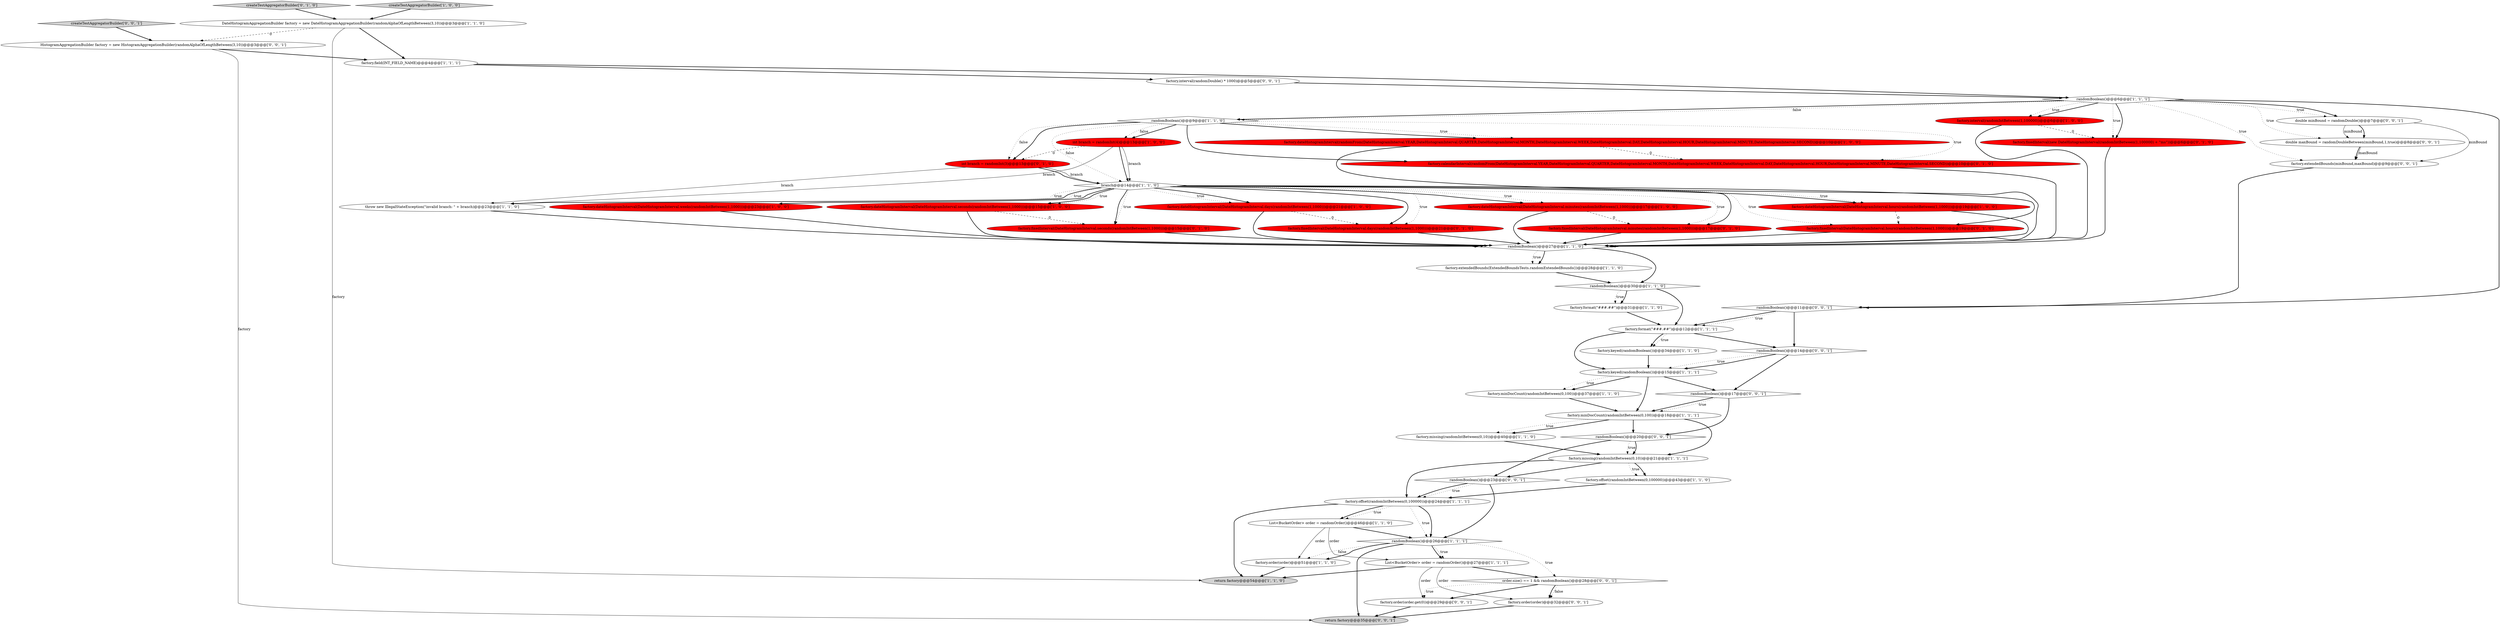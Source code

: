 digraph {
12 [style = filled, label = "randomBoolean()@@@30@@@['1', '1', '0']", fillcolor = white, shape = diamond image = "AAA0AAABBB1BBB"];
50 [style = filled, label = "return factory@@@35@@@['0', '0', '1']", fillcolor = lightgray, shape = ellipse image = "AAA0AAABBB3BBB"];
48 [style = filled, label = "double maxBound = randomDoubleBetween(minBound,1,true)@@@8@@@['0', '0', '1']", fillcolor = white, shape = ellipse image = "AAA0AAABBB3BBB"];
33 [style = filled, label = "createTestAggregatorBuilder['0', '1', '0']", fillcolor = lightgray, shape = diamond image = "AAA0AAABBB2BBB"];
39 [style = filled, label = "int branch = randomInt(3)@@@13@@@['0', '1', '0']", fillcolor = red, shape = ellipse image = "AAA1AAABBB2BBB"];
36 [style = filled, label = "factory.calendarInterval(randomFrom(DateHistogramInterval.YEAR,DateHistogramInterval.QUARTER,DateHistogramInterval.MONTH,DateHistogramInterval.WEEK,DateHistogramInterval.DAY,DateHistogramInterval.HOUR,DateHistogramInterval.MINUTE,DateHistogramInterval.SECOND))@@@10@@@['0', '1', '0']", fillcolor = red, shape = ellipse image = "AAA1AAABBB2BBB"];
18 [style = filled, label = "factory.minDocCount(randomIntBetween(0,100))@@@37@@@['1', '1', '0']", fillcolor = white, shape = ellipse image = "AAA0AAABBB1BBB"];
52 [style = filled, label = "factory.order(order)@@@32@@@['0', '0', '1']", fillcolor = white, shape = ellipse image = "AAA0AAABBB3BBB"];
34 [style = filled, label = "factory.fixedInterval(DateHistogramInterval.hours(randomIntBetween(1,1000)))@@@19@@@['0', '1', '0']", fillcolor = red, shape = ellipse image = "AAA1AAABBB2BBB"];
5 [style = filled, label = "factory.minDocCount(randomIntBetween(0,100))@@@18@@@['1', '1', '1']", fillcolor = white, shape = ellipse image = "AAA0AAABBB1BBB"];
16 [style = filled, label = "randomBoolean()@@@6@@@['1', '1', '1']", fillcolor = white, shape = diamond image = "AAA0AAABBB1BBB"];
49 [style = filled, label = "factory.interval(randomDouble() * 1000)@@@5@@@['0', '0', '1']", fillcolor = white, shape = ellipse image = "AAA0AAABBB3BBB"];
0 [style = filled, label = "randomBoolean()@@@9@@@['1', '1', '0']", fillcolor = white, shape = diamond image = "AAA0AAABBB1BBB"];
6 [style = filled, label = "return factory@@@54@@@['1', '1', '0']", fillcolor = lightgray, shape = ellipse image = "AAA0AAABBB1BBB"];
7 [style = filled, label = "factory.interval(randomIntBetween(1,100000))@@@6@@@['1', '0', '0']", fillcolor = red, shape = ellipse image = "AAA1AAABBB1BBB"];
8 [style = filled, label = "factory.field(INT_FIELD_NAME)@@@4@@@['1', '1', '1']", fillcolor = white, shape = ellipse image = "AAA0AAABBB1BBB"];
20 [style = filled, label = "randomBoolean()@@@27@@@['1', '1', '0']", fillcolor = white, shape = diamond image = "AAA0AAABBB1BBB"];
31 [style = filled, label = "factory.missing(randomIntBetween(0,10))@@@40@@@['1', '1', '0']", fillcolor = white, shape = ellipse image = "AAA0AAABBB1BBB"];
10 [style = filled, label = "throw new IllegalStateException(\"invalid branch: \" + branch)@@@23@@@['1', '1', '0']", fillcolor = white, shape = ellipse image = "AAA0AAABBB1BBB"];
41 [style = filled, label = "HistogramAggregationBuilder factory = new HistogramAggregationBuilder(randomAlphaOfLengthBetween(3,10))@@@3@@@['0', '0', '1']", fillcolor = white, shape = ellipse image = "AAA0AAABBB3BBB"];
3 [style = filled, label = "List<BucketOrder> order = randomOrder()@@@46@@@['1', '1', '0']", fillcolor = white, shape = ellipse image = "AAA0AAABBB1BBB"];
43 [style = filled, label = "factory.order(order.get(0))@@@29@@@['0', '0', '1']", fillcolor = white, shape = ellipse image = "AAA0AAABBB3BBB"];
19 [style = filled, label = "factory.format(\"###.##\")@@@31@@@['1', '1', '0']", fillcolor = white, shape = ellipse image = "AAA0AAABBB1BBB"];
2 [style = filled, label = "branch@@@14@@@['1', '1', '0']", fillcolor = white, shape = diamond image = "AAA0AAABBB1BBB"];
51 [style = filled, label = "order.size() == 1 && randomBoolean()@@@28@@@['0', '0', '1']", fillcolor = white, shape = diamond image = "AAA0AAABBB3BBB"];
22 [style = filled, label = "factory.dateHistogramInterval(DateHistogramInterval.weeks(randomIntBetween(1,1000)))@@@23@@@['1', '0', '0']", fillcolor = red, shape = ellipse image = "AAA1AAABBB1BBB"];
42 [style = filled, label = "randomBoolean()@@@14@@@['0', '0', '1']", fillcolor = white, shape = diamond image = "AAA0AAABBB3BBB"];
13 [style = filled, label = "factory.dateHistogramInterval(DateHistogramInterval.days(randomIntBetween(1,1000)))@@@21@@@['1', '0', '0']", fillcolor = red, shape = ellipse image = "AAA1AAABBB1BBB"];
32 [style = filled, label = "factory.offset(randomIntBetween(0,100000))@@@43@@@['1', '1', '0']", fillcolor = white, shape = ellipse image = "AAA0AAABBB1BBB"];
53 [style = filled, label = "createTestAggregatorBuilder['0', '0', '1']", fillcolor = lightgray, shape = diamond image = "AAA0AAABBB3BBB"];
15 [style = filled, label = "int branch = randomInt(4)@@@13@@@['1', '0', '0']", fillcolor = red, shape = ellipse image = "AAA1AAABBB1BBB"];
26 [style = filled, label = "factory.offset(randomIntBetween(0,100000))@@@24@@@['1', '1', '1']", fillcolor = white, shape = ellipse image = "AAA0AAABBB1BBB"];
25 [style = filled, label = "factory.keyed(randomBoolean())@@@34@@@['1', '1', '0']", fillcolor = white, shape = ellipse image = "AAA0AAABBB1BBB"];
45 [style = filled, label = "randomBoolean()@@@23@@@['0', '0', '1']", fillcolor = white, shape = diamond image = "AAA0AAABBB3BBB"];
17 [style = filled, label = "factory.dateHistogramInterval(DateHistogramInterval.hours(randomIntBetween(1,1000)))@@@19@@@['1', '0', '0']", fillcolor = red, shape = ellipse image = "AAA1AAABBB1BBB"];
29 [style = filled, label = "factory.format(\"###.##\")@@@12@@@['1', '1', '1']", fillcolor = white, shape = ellipse image = "AAA0AAABBB1BBB"];
1 [style = filled, label = "factory.dateHistogramInterval(DateHistogramInterval.seconds(randomIntBetween(1,1000)))@@@15@@@['1', '0', '0']", fillcolor = red, shape = ellipse image = "AAA1AAABBB1BBB"];
4 [style = filled, label = "factory.order(order)@@@51@@@['1', '1', '0']", fillcolor = white, shape = ellipse image = "AAA0AAABBB1BBB"];
11 [style = filled, label = "List<BucketOrder> order = randomOrder()@@@27@@@['1', '1', '1']", fillcolor = white, shape = ellipse image = "AAA0AAABBB1BBB"];
35 [style = filled, label = "factory.fixedInterval(new DateHistogramInterval(randomIntBetween(1,100000) + \"ms\"))@@@6@@@['0', '1', '0']", fillcolor = red, shape = ellipse image = "AAA1AAABBB2BBB"];
54 [style = filled, label = "randomBoolean()@@@20@@@['0', '0', '1']", fillcolor = white, shape = diamond image = "AAA0AAABBB3BBB"];
24 [style = filled, label = "factory.keyed(randomBoolean())@@@15@@@['1', '1', '1']", fillcolor = white, shape = ellipse image = "AAA0AAABBB1BBB"];
55 [style = filled, label = "randomBoolean()@@@11@@@['0', '0', '1']", fillcolor = white, shape = diamond image = "AAA0AAABBB3BBB"];
14 [style = filled, label = "factory.extendedBounds(ExtendedBoundsTests.randomExtendedBounds())@@@28@@@['1', '1', '0']", fillcolor = white, shape = ellipse image = "AAA0AAABBB1BBB"];
47 [style = filled, label = "double minBound = randomDouble()@@@7@@@['0', '0', '1']", fillcolor = white, shape = ellipse image = "AAA0AAABBB3BBB"];
37 [style = filled, label = "factory.fixedInterval(DateHistogramInterval.seconds(randomIntBetween(1,1000)))@@@15@@@['0', '1', '0']", fillcolor = red, shape = ellipse image = "AAA1AAABBB2BBB"];
27 [style = filled, label = "DateHistogramAggregationBuilder factory = new DateHistogramAggregationBuilder(randomAlphaOfLengthBetween(3,10))@@@3@@@['1', '1', '0']", fillcolor = white, shape = ellipse image = "AAA0AAABBB1BBB"];
21 [style = filled, label = "randomBoolean()@@@26@@@['1', '1', '1']", fillcolor = white, shape = diamond image = "AAA0AAABBB1BBB"];
44 [style = filled, label = "factory.extendedBounds(minBound,maxBound)@@@9@@@['0', '0', '1']", fillcolor = white, shape = ellipse image = "AAA0AAABBB3BBB"];
28 [style = filled, label = "factory.dateHistogramInterval(randomFrom(DateHistogramInterval.YEAR,DateHistogramInterval.QUARTER,DateHistogramInterval.MONTH,DateHistogramInterval.WEEK,DateHistogramInterval.DAY,DateHistogramInterval.HOUR,DateHistogramInterval.MINUTE,DateHistogramInterval.SECOND))@@@10@@@['1', '0', '0']", fillcolor = red, shape = ellipse image = "AAA1AAABBB1BBB"];
9 [style = filled, label = "factory.missing(randomIntBetween(0,10))@@@21@@@['1', '1', '1']", fillcolor = white, shape = ellipse image = "AAA0AAABBB1BBB"];
46 [style = filled, label = "randomBoolean()@@@17@@@['0', '0', '1']", fillcolor = white, shape = diamond image = "AAA0AAABBB3BBB"];
23 [style = filled, label = "factory.dateHistogramInterval(DateHistogramInterval.minutes(randomIntBetween(1,1000)))@@@17@@@['1', '0', '0']", fillcolor = red, shape = ellipse image = "AAA1AAABBB1BBB"];
30 [style = filled, label = "createTestAggregatorBuilder['1', '0', '0']", fillcolor = lightgray, shape = diamond image = "AAA0AAABBB1BBB"];
40 [style = filled, label = "factory.fixedInterval(DateHistogramInterval.days(randomIntBetween(1,1000)))@@@21@@@['0', '1', '0']", fillcolor = red, shape = ellipse image = "AAA1AAABBB2BBB"];
38 [style = filled, label = "factory.fixedInterval(DateHistogramInterval.minutes(randomIntBetween(1,1000)))@@@17@@@['0', '1', '0']", fillcolor = red, shape = ellipse image = "AAA1AAABBB2BBB"];
23->38 [style = dashed, label="0"];
8->16 [style = bold, label=""];
16->0 [style = bold, label=""];
49->16 [style = bold, label=""];
34->20 [style = bold, label=""];
16->55 [style = bold, label=""];
5->9 [style = bold, label=""];
2->22 [style = dotted, label="true"];
15->10 [style = solid, label="branch"];
28->20 [style = bold, label=""];
21->11 [style = dotted, label="true"];
31->9 [style = bold, label=""];
46->5 [style = bold, label=""];
41->8 [style = bold, label=""];
16->7 [style = bold, label=""];
1->20 [style = bold, label=""];
0->2 [style = dotted, label="false"];
2->23 [style = dotted, label="true"];
2->37 [style = dotted, label="true"];
40->20 [style = bold, label=""];
51->52 [style = dotted, label="false"];
36->20 [style = bold, label=""];
0->15 [style = bold, label=""];
9->26 [style = bold, label=""];
2->23 [style = bold, label=""];
16->7 [style = dotted, label="true"];
0->15 [style = dotted, label="false"];
46->54 [style = bold, label=""];
28->36 [style = dashed, label="0"];
16->0 [style = dotted, label="false"];
7->35 [style = dashed, label="0"];
53->41 [style = bold, label=""];
51->43 [style = dotted, label="true"];
16->47 [style = dotted, label="true"];
21->50 [style = bold, label=""];
24->46 [style = bold, label=""];
9->32 [style = dotted, label="true"];
2->10 [style = dotted, label="true"];
17->20 [style = bold, label=""];
27->6 [style = solid, label="factory"];
0->39 [style = dotted, label="false"];
54->9 [style = dotted, label="true"];
11->51 [style = bold, label=""];
42->46 [style = bold, label=""];
55->29 [style = bold, label=""];
47->48 [style = bold, label=""];
46->5 [style = dotted, label="true"];
3->11 [style = solid, label="order"];
35->20 [style = bold, label=""];
9->32 [style = bold, label=""];
30->27 [style = bold, label=""];
2->34 [style = bold, label=""];
16->44 [style = dotted, label="true"];
20->14 [style = bold, label=""];
2->13 [style = dotted, label="true"];
48->44 [style = bold, label=""];
13->40 [style = dashed, label="0"];
26->6 [style = bold, label=""];
24->18 [style = bold, label=""];
33->27 [style = bold, label=""];
32->26 [style = bold, label=""];
26->3 [style = dotted, label="true"];
24->5 [style = bold, label=""];
0->36 [style = bold, label=""];
42->24 [style = dotted, label="true"];
25->24 [style = bold, label=""];
12->29 [style = bold, label=""];
44->55 [style = bold, label=""];
22->20 [style = bold, label=""];
21->11 [style = bold, label=""];
12->19 [style = dotted, label="true"];
11->43 [style = solid, label="order"];
47->48 [style = solid, label="minBound"];
45->21 [style = bold, label=""];
27->8 [style = bold, label=""];
24->18 [style = dotted, label="true"];
0->39 [style = bold, label=""];
21->4 [style = bold, label=""];
2->17 [style = bold, label=""];
1->37 [style = dashed, label="0"];
38->20 [style = bold, label=""];
23->20 [style = bold, label=""];
21->4 [style = dotted, label="false"];
27->41 [style = dashed, label="0"];
16->35 [style = dotted, label="true"];
2->1 [style = bold, label=""];
19->29 [style = bold, label=""];
26->3 [style = bold, label=""];
16->48 [style = dotted, label="true"];
5->31 [style = dotted, label="true"];
20->14 [style = dotted, label="true"];
21->51 [style = dotted, label="true"];
7->20 [style = bold, label=""];
51->52 [style = bold, label=""];
42->24 [style = bold, label=""];
2->10 [style = bold, label=""];
55->42 [style = bold, label=""];
26->21 [style = bold, label=""];
55->29 [style = dotted, label="true"];
29->42 [style = bold, label=""];
39->2 [style = bold, label=""];
39->2 [style = solid, label="branch"];
45->26 [style = dotted, label="true"];
3->21 [style = bold, label=""];
51->43 [style = bold, label=""];
52->50 [style = bold, label=""];
15->39 [style = dashed, label="0"];
39->10 [style = solid, label="branch"];
11->52 [style = solid, label="order"];
29->25 [style = dotted, label="true"];
5->54 [style = bold, label=""];
54->45 [style = bold, label=""];
0->28 [style = dotted, label="true"];
15->2 [style = bold, label=""];
10->20 [style = bold, label=""];
43->50 [style = bold, label=""];
17->34 [style = dashed, label="0"];
2->34 [style = dotted, label="true"];
4->6 [style = bold, label=""];
16->47 [style = bold, label=""];
11->6 [style = bold, label=""];
2->17 [style = dotted, label="true"];
3->4 [style = solid, label="order"];
37->20 [style = bold, label=""];
29->25 [style = bold, label=""];
2->40 [style = dotted, label="true"];
2->40 [style = bold, label=""];
0->36 [style = dotted, label="true"];
2->13 [style = bold, label=""];
2->38 [style = bold, label=""];
47->44 [style = solid, label="minBound"];
5->31 [style = bold, label=""];
2->1 [style = dotted, label="true"];
26->21 [style = dotted, label="true"];
9->45 [style = bold, label=""];
18->5 [style = bold, label=""];
14->12 [style = bold, label=""];
54->9 [style = bold, label=""];
20->12 [style = bold, label=""];
8->49 [style = bold, label=""];
45->26 [style = bold, label=""];
48->44 [style = solid, label="maxBound"];
41->50 [style = solid, label="factory"];
2->38 [style = dotted, label="true"];
16->35 [style = bold, label=""];
2->37 [style = bold, label=""];
2->22 [style = bold, label=""];
12->19 [style = bold, label=""];
29->24 [style = bold, label=""];
15->2 [style = solid, label="branch"];
0->28 [style = bold, label=""];
13->20 [style = bold, label=""];
}

